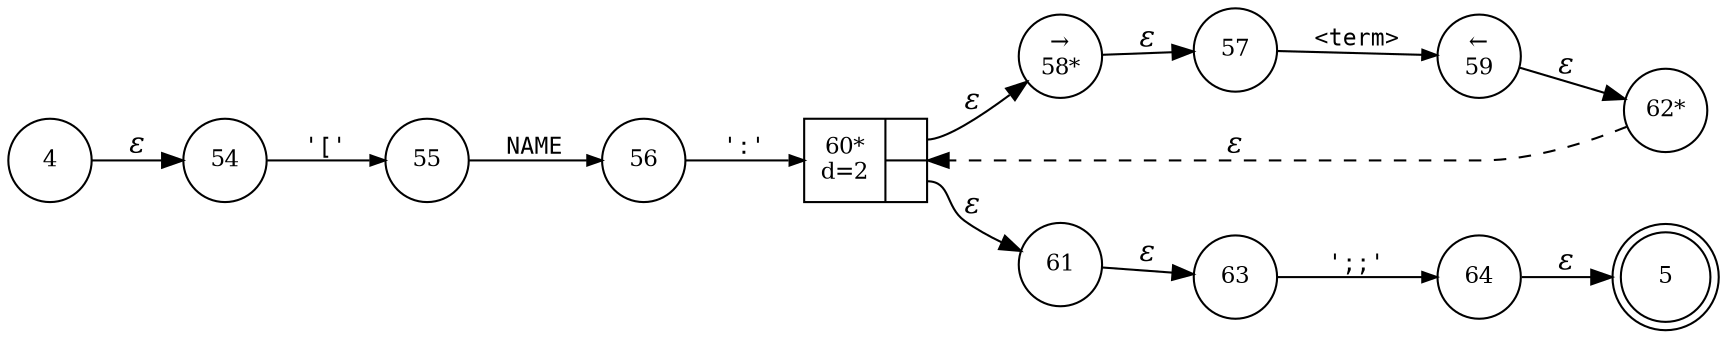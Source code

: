 digraph ATN {
rankdir=LR;
s5[fontsize=11, label="5", shape=doublecircle, fixedsize=true, width=.6];
s64[fontsize=11,label="64", shape=circle, fixedsize=true, width=.55, peripheries=1];
s4[fontsize=11,label="4", shape=circle, fixedsize=true, width=.55, peripheries=1];
s54[fontsize=11,label="54", shape=circle, fixedsize=true, width=.55, peripheries=1];
s55[fontsize=11,label="55", shape=circle, fixedsize=true, width=.55, peripheries=1];
s56[fontsize=11,label="56", shape=circle, fixedsize=true, width=.55, peripheries=1];
s57[fontsize=11,label="57", shape=circle, fixedsize=true, width=.55, peripheries=1];
s58[fontsize=11,label="&rarr;\n58*", shape=circle, fixedsize=true, width=.55, peripheries=1];
s59[fontsize=11,label="&larr;\n59", shape=circle, fixedsize=true, width=.55, peripheries=1];
s60[fontsize=11,label="{60*\nd=2|{<p0>|<p1>}}", shape=record, fixedsize=false, peripheries=1];
s61[fontsize=11,label="61", shape=circle, fixedsize=true, width=.55, peripheries=1];
s62[fontsize=11,label="62*", shape=circle, fixedsize=true, width=.55, peripheries=1];
s63[fontsize=11,label="63", shape=circle, fixedsize=true, width=.55, peripheries=1];
s4 -> s54 [fontname="Times-Italic", label="&epsilon;"];
s54 -> s55 [fontsize=11, fontname="Courier", arrowsize=.7, label = "'['", arrowhead = normal];
s55 -> s56 [fontsize=11, fontname="Courier", arrowsize=.7, label = "NAME", arrowhead = normal];
s56 -> s60 [fontsize=11, fontname="Courier", arrowsize=.7, label = "':'", arrowhead = normal];
s60:p0 -> s58 [fontname="Times-Italic", label="&epsilon;"];
s60:p1 -> s61 [fontname="Times-Italic", label="&epsilon;"];
s58 -> s57 [fontname="Times-Italic", label="&epsilon;"];
s61 -> s63 [fontname="Times-Italic", label="&epsilon;"];
s57 -> s59 [fontsize=11, fontname="Courier", arrowsize=.7, label = "<term>", arrowhead = normal];
s63 -> s64 [fontsize=11, fontname="Courier", arrowsize=.7, label = "';;'", arrowhead = normal];
s59 -> s62 [fontname="Times-Italic", label="&epsilon;"];
s64 -> s5 [fontname="Times-Italic", label="&epsilon;"];
s62 -> s60 [fontname="Times-Italic", label="&epsilon;", style="dashed"];
}